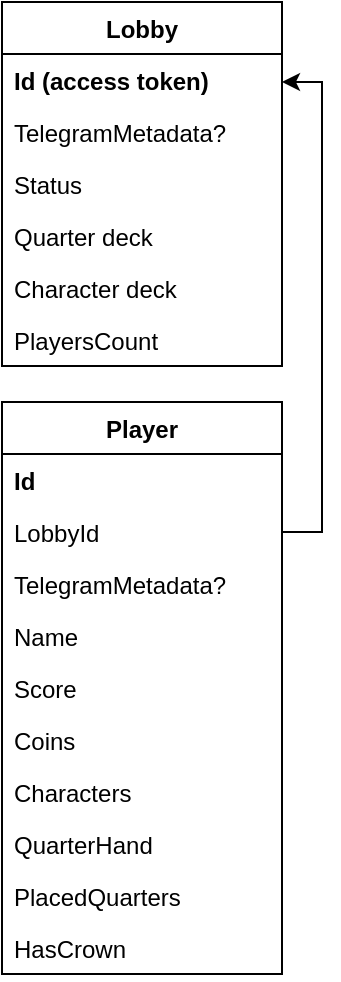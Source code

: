 <mxfile version="16.0.0" type="device"><diagram id="zQqUxYKucxBNIiwLZTpH" name="Page-1"><mxGraphModel dx="1038" dy="649" grid="1" gridSize="10" guides="1" tooltips="1" connect="1" arrows="1" fold="1" page="1" pageScale="1" pageWidth="827" pageHeight="1169" math="0" shadow="0"><root><mxCell id="0"/><mxCell id="1" parent="0"/><mxCell id="B3jj4UDaVxpqMRO1Gvj4-18" value="Player" style="swimlane;fontStyle=1;childLayout=stackLayout;horizontal=1;startSize=26;horizontalStack=0;resizeParent=1;resizeParentMax=0;resizeLast=0;collapsible=1;marginBottom=0;" parent="1" vertex="1"><mxGeometry x="400" y="240" width="140" height="286" as="geometry"/></mxCell><mxCell id="B3jj4UDaVxpqMRO1Gvj4-19" value="Id" style="text;strokeColor=none;fillColor=none;align=left;verticalAlign=top;spacingLeft=4;spacingRight=4;overflow=hidden;rotatable=0;points=[[0,0.5],[1,0.5]];portConstraint=eastwest;fontStyle=1" parent="B3jj4UDaVxpqMRO1Gvj4-18" vertex="1"><mxGeometry y="26" width="140" height="26" as="geometry"/></mxCell><mxCell id="B3jj4UDaVxpqMRO1Gvj4-21" value="LobbyId" style="text;strokeColor=none;fillColor=none;align=left;verticalAlign=top;spacingLeft=4;spacingRight=4;overflow=hidden;rotatable=0;points=[[0,0.5],[1,0.5]];portConstraint=eastwest;" parent="B3jj4UDaVxpqMRO1Gvj4-18" vertex="1"><mxGeometry y="52" width="140" height="26" as="geometry"/></mxCell><mxCell id="B3jj4UDaVxpqMRO1Gvj4-20" value="TelegramMetadata?" style="text;strokeColor=none;fillColor=none;align=left;verticalAlign=top;spacingLeft=4;spacingRight=4;overflow=hidden;rotatable=0;points=[[0,0.5],[1,0.5]];portConstraint=eastwest;" parent="B3jj4UDaVxpqMRO1Gvj4-18" vertex="1"><mxGeometry y="78" width="140" height="26" as="geometry"/></mxCell><mxCell id="B3jj4UDaVxpqMRO1Gvj4-22" value="Name" style="text;strokeColor=none;fillColor=none;align=left;verticalAlign=top;spacingLeft=4;spacingRight=4;overflow=hidden;rotatable=0;points=[[0,0.5],[1,0.5]];portConstraint=eastwest;" parent="B3jj4UDaVxpqMRO1Gvj4-18" vertex="1"><mxGeometry y="104" width="140" height="26" as="geometry"/></mxCell><mxCell id="HJp0pwtQp4gx7ZBNH24m-1" value="Score" style="text;strokeColor=none;fillColor=none;align=left;verticalAlign=top;spacingLeft=4;spacingRight=4;overflow=hidden;rotatable=0;points=[[0,0.5],[1,0.5]];portConstraint=eastwest;" parent="B3jj4UDaVxpqMRO1Gvj4-18" vertex="1"><mxGeometry y="130" width="140" height="26" as="geometry"/></mxCell><mxCell id="B3jj4UDaVxpqMRO1Gvj4-23" value="Coins" style="text;strokeColor=none;fillColor=none;align=left;verticalAlign=top;spacingLeft=4;spacingRight=4;overflow=hidden;rotatable=0;points=[[0,0.5],[1,0.5]];portConstraint=eastwest;" parent="B3jj4UDaVxpqMRO1Gvj4-18" vertex="1"><mxGeometry y="156" width="140" height="26" as="geometry"/></mxCell><mxCell id="B3jj4UDaVxpqMRO1Gvj4-25" value="Characters" style="text;strokeColor=none;fillColor=none;align=left;verticalAlign=top;spacingLeft=4;spacingRight=4;overflow=hidden;rotatable=0;points=[[0,0.5],[1,0.5]];portConstraint=eastwest;" parent="B3jj4UDaVxpqMRO1Gvj4-18" vertex="1"><mxGeometry y="182" width="140" height="26" as="geometry"/></mxCell><mxCell id="B3jj4UDaVxpqMRO1Gvj4-26" value="QuarterHand" style="text;strokeColor=none;fillColor=none;align=left;verticalAlign=top;spacingLeft=4;spacingRight=4;overflow=hidden;rotatable=0;points=[[0,0.5],[1,0.5]];portConstraint=eastwest;" parent="B3jj4UDaVxpqMRO1Gvj4-18" vertex="1"><mxGeometry y="208" width="140" height="26" as="geometry"/></mxCell><mxCell id="B3jj4UDaVxpqMRO1Gvj4-24" value="PlacedQuarters" style="text;strokeColor=none;fillColor=none;align=left;verticalAlign=top;spacingLeft=4;spacingRight=4;overflow=hidden;rotatable=0;points=[[0,0.5],[1,0.5]];portConstraint=eastwest;" parent="B3jj4UDaVxpqMRO1Gvj4-18" vertex="1"><mxGeometry y="234" width="140" height="26" as="geometry"/></mxCell><mxCell id="4FrrllPqIJKoKXJy3Yg1-1" value="HasCrown" style="text;strokeColor=none;fillColor=none;align=left;verticalAlign=top;spacingLeft=4;spacingRight=4;overflow=hidden;rotatable=0;points=[[0,0.5],[1,0.5]];portConstraint=eastwest;" parent="B3jj4UDaVxpqMRO1Gvj4-18" vertex="1"><mxGeometry y="260" width="140" height="26" as="geometry"/></mxCell><mxCell id="B3jj4UDaVxpqMRO1Gvj4-30" value="Lobby" style="swimlane;fontStyle=1;childLayout=stackLayout;horizontal=1;startSize=26;horizontalStack=0;resizeParent=1;resizeParentMax=0;resizeLast=0;collapsible=1;marginBottom=0;" parent="1" vertex="1"><mxGeometry x="400" y="40" width="140" height="182" as="geometry"><mxRectangle x="330" y="200" width="60" height="26" as="alternateBounds"/></mxGeometry></mxCell><mxCell id="B3jj4UDaVxpqMRO1Gvj4-31" value="Id (access token)" style="text;strokeColor=none;fillColor=none;align=left;verticalAlign=top;spacingLeft=4;spacingRight=4;overflow=hidden;rotatable=0;points=[[0,0.5],[1,0.5]];portConstraint=eastwest;fontStyle=1" parent="B3jj4UDaVxpqMRO1Gvj4-30" vertex="1"><mxGeometry y="26" width="140" height="26" as="geometry"/></mxCell><mxCell id="GY84jHoUVRWcLKqH92ge-2" value="TelegramMetadata?" style="text;strokeColor=none;fillColor=none;align=left;verticalAlign=top;spacingLeft=4;spacingRight=4;overflow=hidden;rotatable=0;points=[[0,0.5],[1,0.5]];portConstraint=eastwest;" parent="B3jj4UDaVxpqMRO1Gvj4-30" vertex="1"><mxGeometry y="52" width="140" height="26" as="geometry"/></mxCell><mxCell id="VntA_Wip-VlcXbtxMjwi-1" value="Status" style="text;strokeColor=none;fillColor=none;align=left;verticalAlign=top;spacingLeft=4;spacingRight=4;overflow=hidden;rotatable=0;points=[[0,0.5],[1,0.5]];portConstraint=eastwest;" parent="B3jj4UDaVxpqMRO1Gvj4-30" vertex="1"><mxGeometry y="78" width="140" height="26" as="geometry"/></mxCell><mxCell id="B3jj4UDaVxpqMRO1Gvj4-36" value="Quarter deck" style="text;strokeColor=none;fillColor=none;align=left;verticalAlign=top;spacingLeft=4;spacingRight=4;overflow=hidden;rotatable=0;points=[[0,0.5],[1,0.5]];portConstraint=eastwest;" parent="B3jj4UDaVxpqMRO1Gvj4-30" vertex="1"><mxGeometry y="104" width="140" height="26" as="geometry"/></mxCell><mxCell id="6KT7Wy-eNlOPK2LeJJYA-1" value="Character deck" style="text;strokeColor=none;fillColor=none;align=left;verticalAlign=top;spacingLeft=4;spacingRight=4;overflow=hidden;rotatable=0;points=[[0,0.5],[1,0.5]];portConstraint=eastwest;" parent="B3jj4UDaVxpqMRO1Gvj4-30" vertex="1"><mxGeometry y="130" width="140" height="26" as="geometry"/></mxCell><mxCell id="ubue2PIdM2FY8obJsdxz-1" value="PlayersCount" style="text;strokeColor=none;fillColor=none;align=left;verticalAlign=top;spacingLeft=4;spacingRight=4;overflow=hidden;rotatable=0;points=[[0,0.5],[1,0.5]];portConstraint=eastwest;" parent="B3jj4UDaVxpqMRO1Gvj4-30" vertex="1"><mxGeometry y="156" width="140" height="26" as="geometry"/></mxCell><mxCell id="B3jj4UDaVxpqMRO1Gvj4-39" style="edgeStyle=orthogonalEdgeStyle;rounded=0;orthogonalLoop=1;jettySize=auto;html=1;startArrow=classic;startFill=1;endArrow=none;endFill=0;entryX=1;entryY=0.5;entryDx=0;entryDy=0;" parent="1" target="B3jj4UDaVxpqMRO1Gvj4-21" edge="1"><mxGeometry relative="1" as="geometry"><Array as="points"><mxPoint x="560" y="80"/><mxPoint x="560" y="305"/></Array><mxPoint x="540" y="80" as="sourcePoint"/><mxPoint x="540" y="300" as="targetPoint"/></mxGeometry></mxCell></root></mxGraphModel></diagram></mxfile>